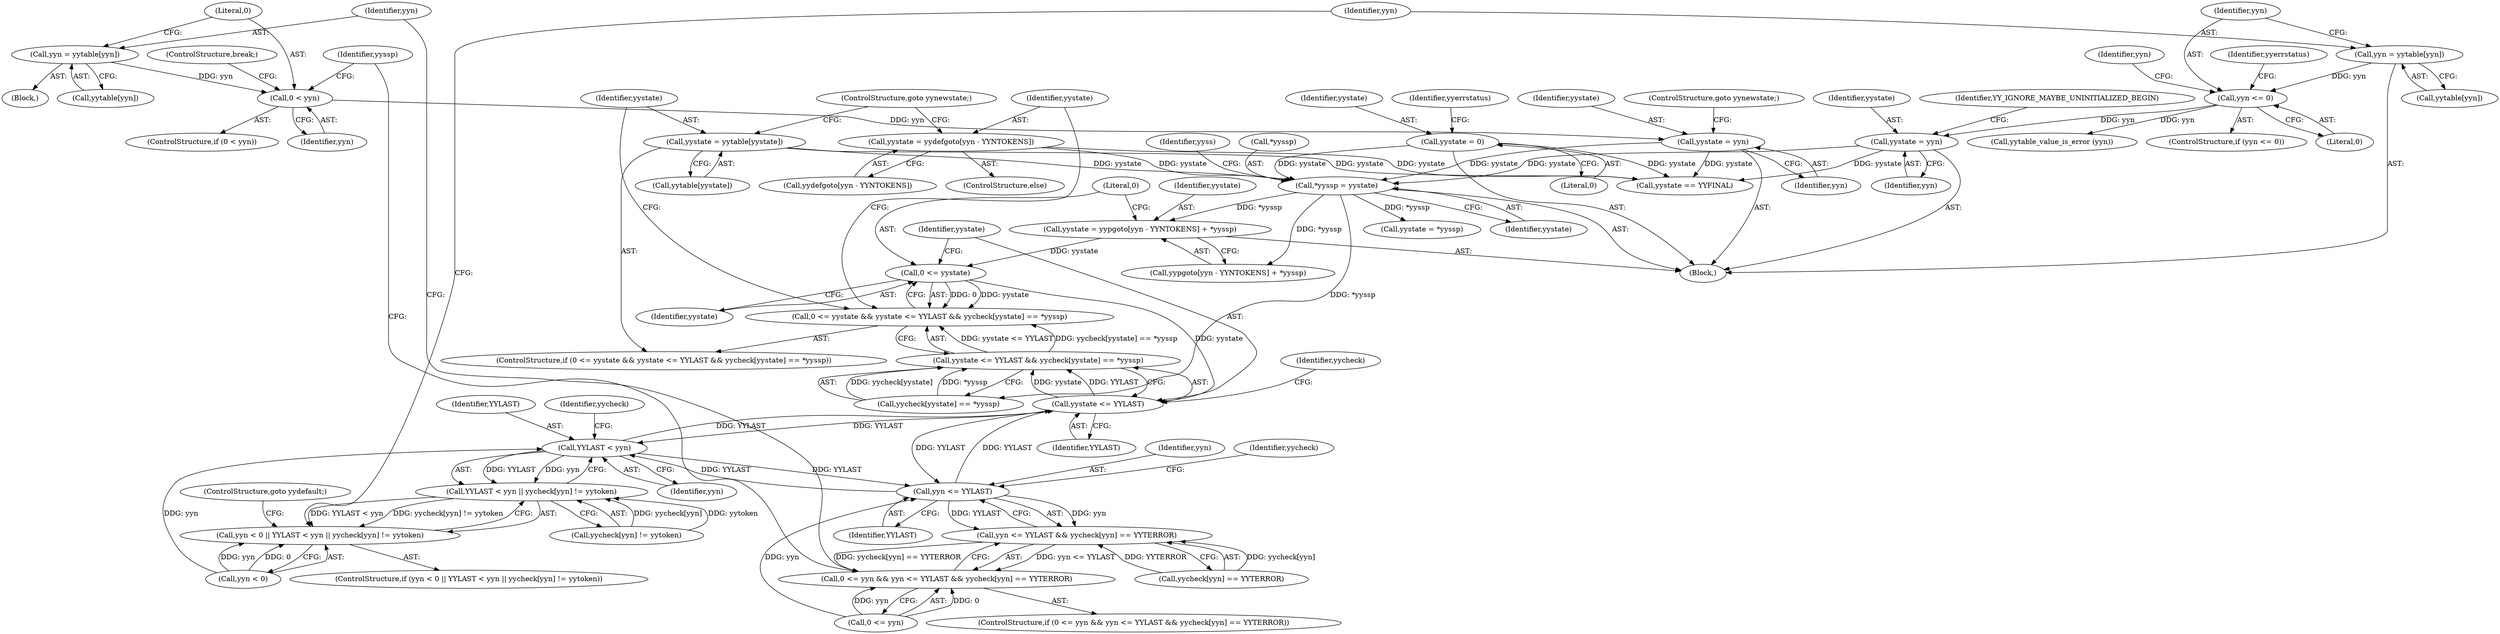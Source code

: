 digraph "0_yara_925bcf3c3b0a28b5b78e25d9efda5c0bf27ae699_1@integer" {
"1001652" [label="(Call,yystate = yypgoto[yyn - YYNTOKENS] + *yyssp)"];
"1000284" [label="(Call,*yyssp = yystate)"];
"1001683" [label="(Call,yystate = yydefgoto[yyn - YYNTOKENS])"];
"1001677" [label="(Call,yystate = yytable[yystate])"];
"1001830" [label="(Call,yystate = yyn)"];
"1001797" [label="(Call,0 < yyn)"];
"1001791" [label="(Call,yyn = yytable[yyn])"];
"1000267" [label="(Call,yystate = 0)"];
"1000486" [label="(Call,yystate = yyn)"];
"1000459" [label="(Call,yyn <= 0)"];
"1000453" [label="(Call,yyn = yytable[yyn])"];
"1001664" [label="(Call,0 <= yystate)"];
"1001663" [label="(Call,0 <= yystate && yystate <= YYLAST && yycheck[yystate] == *yyssp)"];
"1001668" [label="(Call,yystate <= YYLAST)"];
"1000444" [label="(Call,YYLAST < yyn)"];
"1000443" [label="(Call,YYLAST < yyn || yycheck[yyn] != yytoken)"];
"1000439" [label="(Call,yyn < 0 || YYLAST < yyn || yycheck[yyn] != yytoken)"];
"1001782" [label="(Call,yyn <= YYLAST)"];
"1001781" [label="(Call,yyn <= YYLAST && yycheck[yyn] == YYTERROR)"];
"1001777" [label="(Call,0 <= yyn && yyn <= YYLAST && yycheck[yyn] == YYTERROR)"];
"1001667" [label="(Call,yystate <= YYLAST && yycheck[yystate] == *yyssp)"];
"1000285" [label="(Call,*yyssp)"];
"1000439" [label="(Call,yyn < 0 || YYLAST < yyn || yycheck[yyn] != yytoken)"];
"1000444" [label="(Call,YYLAST < yyn)"];
"1001833" [label="(ControlStructure,goto yynewstate;)"];
"1001783" [label="(Identifier,yyn)"];
"1001778" [label="(Call,0 <= yyn)"];
"1001690" [label="(ControlStructure,goto yynewstate;)"];
"1001790" [label="(Block,)"];
"1000287" [label="(Identifier,yystate)"];
"1000486" [label="(Call,yystate = yyn)"];
"1001653" [label="(Identifier,yystate)"];
"1001678" [label="(Identifier,yystate)"];
"1000464" [label="(Call,yytable_value_is_error (yyn))"];
"1001796" [label="(ControlStructure,if (0 < yyn))"];
"1001792" [label="(Identifier,yyn)"];
"1000491" [label="(Identifier,YY_IGNORE_MAYBE_UNINITIALIZED_BEGIN)"];
"1000267" [label="(Call,yystate = 0)"];
"1001670" [label="(Identifier,YYLAST)"];
"1000445" [label="(Identifier,YYLAST)"];
"1001677" [label="(Call,yystate = yytable[yystate])"];
"1000473" [label="(Identifier,yyerrstatus)"];
"1001777" [label="(Call,0 <= yyn && yyn <= YYLAST && yycheck[yyn] == YYTERROR)"];
"1001784" [label="(Identifier,YYLAST)"];
"1001785" [label="(Call,yycheck[yyn] == YYTERROR)"];
"1001832" [label="(Identifier,yyn)"];
"1001791" [label="(Call,yyn = yytable[yyn])"];
"1000291" [label="(Identifier,yyss)"];
"1000446" [label="(Identifier,yyn)"];
"1000487" [label="(Identifier,yystate)"];
"1001664" [label="(Call,0 <= yystate)"];
"1000284" [label="(Call,*yyssp = yystate)"];
"1001668" [label="(Call,yystate <= YYLAST)"];
"1000458" [label="(ControlStructure,if (yyn <= 0))"];
"1001673" [label="(Identifier,yycheck)"];
"1000443" [label="(Call,YYLAST < yyn || yycheck[yyn] != yytoken)"];
"1000453" [label="(Call,yyn = yytable[yyn])"];
"1001654" [label="(Call,yypgoto[yyn - YYNTOKENS] + *yyssp)"];
"1001830" [label="(Call,yystate = yyn)"];
"1000271" [label="(Identifier,yyerrstatus)"];
"1000465" [label="(Identifier,yyn)"];
"1001652" [label="(Call,yystate = yypgoto[yyn - YYNTOKENS] + *yyssp)"];
"1000216" [label="(Block,)"];
"1001831" [label="(Identifier,yystate)"];
"1001666" [label="(Identifier,yystate)"];
"1000449" [label="(Identifier,yycheck)"];
"1000488" [label="(Identifier,yyn)"];
"1000460" [label="(Identifier,yyn)"];
"1001776" [label="(ControlStructure,if (0 <= yyn && yyn <= YYLAST && yycheck[yyn] == YYTERROR))"];
"1000452" [label="(ControlStructure,goto yydefault;)"];
"1001787" [label="(Identifier,yycheck)"];
"1001667" [label="(Call,yystate <= YYLAST && yycheck[yystate] == *yyssp)"];
"1000461" [label="(Literal,0)"];
"1001682" [label="(ControlStructure,else)"];
"1000377" [label="(Call,yystate == YYFINAL)"];
"1001798" [label="(Literal,0)"];
"1001816" [label="(Call,yystate = *yyssp)"];
"1001679" [label="(Call,yytable[yystate])"];
"1001793" [label="(Call,yytable[yyn])"];
"1001800" [label="(ControlStructure,break;)"];
"1001685" [label="(Call,yydefgoto[yyn - YYNTOKENS])"];
"1001663" [label="(Call,0 <= yystate && yystate <= YYLAST && yycheck[yystate] == *yyssp)"];
"1000269" [label="(Literal,0)"];
"1001683" [label="(Call,yystate = yydefgoto[yyn - YYNTOKENS])"];
"1001803" [label="(Identifier,yyssp)"];
"1000454" [label="(Identifier,yyn)"];
"1001665" [label="(Literal,0)"];
"1000268" [label="(Identifier,yystate)"];
"1001671" [label="(Call,yycheck[yystate] == *yyssp)"];
"1000438" [label="(ControlStructure,if (yyn < 0 || YYLAST < yyn || yycheck[yyn] != yytoken))"];
"1001797" [label="(Call,0 < yyn)"];
"1001669" [label="(Identifier,yystate)"];
"1000440" [label="(Call,yyn < 0)"];
"1001799" [label="(Identifier,yyn)"];
"1000455" [label="(Call,yytable[yyn])"];
"1000447" [label="(Call,yycheck[yyn] != yytoken)"];
"1000459" [label="(Call,yyn <= 0)"];
"1001662" [label="(ControlStructure,if (0 <= yystate && yystate <= YYLAST && yycheck[yystate] == *yyssp))"];
"1001684" [label="(Identifier,yystate)"];
"1001781" [label="(Call,yyn <= YYLAST && yycheck[yyn] == YYTERROR)"];
"1001782" [label="(Call,yyn <= YYLAST)"];
"1001652" -> "1000216"  [label="AST: "];
"1001652" -> "1001654"  [label="CFG: "];
"1001653" -> "1001652"  [label="AST: "];
"1001654" -> "1001652"  [label="AST: "];
"1001665" -> "1001652"  [label="CFG: "];
"1000284" -> "1001652"  [label="DDG: *yyssp"];
"1001652" -> "1001664"  [label="DDG: yystate"];
"1000284" -> "1000216"  [label="AST: "];
"1000284" -> "1000287"  [label="CFG: "];
"1000285" -> "1000284"  [label="AST: "];
"1000287" -> "1000284"  [label="AST: "];
"1000291" -> "1000284"  [label="CFG: "];
"1001683" -> "1000284"  [label="DDG: yystate"];
"1001677" -> "1000284"  [label="DDG: yystate"];
"1001830" -> "1000284"  [label="DDG: yystate"];
"1000267" -> "1000284"  [label="DDG: yystate"];
"1000486" -> "1000284"  [label="DDG: yystate"];
"1000284" -> "1001654"  [label="DDG: *yyssp"];
"1000284" -> "1001671"  [label="DDG: *yyssp"];
"1000284" -> "1001816"  [label="DDG: *yyssp"];
"1001683" -> "1001682"  [label="AST: "];
"1001683" -> "1001685"  [label="CFG: "];
"1001684" -> "1001683"  [label="AST: "];
"1001685" -> "1001683"  [label="AST: "];
"1001690" -> "1001683"  [label="CFG: "];
"1001683" -> "1000377"  [label="DDG: yystate"];
"1001677" -> "1001662"  [label="AST: "];
"1001677" -> "1001679"  [label="CFG: "];
"1001678" -> "1001677"  [label="AST: "];
"1001679" -> "1001677"  [label="AST: "];
"1001690" -> "1001677"  [label="CFG: "];
"1001677" -> "1000377"  [label="DDG: yystate"];
"1001830" -> "1000216"  [label="AST: "];
"1001830" -> "1001832"  [label="CFG: "];
"1001831" -> "1001830"  [label="AST: "];
"1001832" -> "1001830"  [label="AST: "];
"1001833" -> "1001830"  [label="CFG: "];
"1001830" -> "1000377"  [label="DDG: yystate"];
"1001797" -> "1001830"  [label="DDG: yyn"];
"1001797" -> "1001796"  [label="AST: "];
"1001797" -> "1001799"  [label="CFG: "];
"1001798" -> "1001797"  [label="AST: "];
"1001799" -> "1001797"  [label="AST: "];
"1001800" -> "1001797"  [label="CFG: "];
"1001803" -> "1001797"  [label="CFG: "];
"1001791" -> "1001797"  [label="DDG: yyn"];
"1001791" -> "1001790"  [label="AST: "];
"1001791" -> "1001793"  [label="CFG: "];
"1001792" -> "1001791"  [label="AST: "];
"1001793" -> "1001791"  [label="AST: "];
"1001798" -> "1001791"  [label="CFG: "];
"1000267" -> "1000216"  [label="AST: "];
"1000267" -> "1000269"  [label="CFG: "];
"1000268" -> "1000267"  [label="AST: "];
"1000269" -> "1000267"  [label="AST: "];
"1000271" -> "1000267"  [label="CFG: "];
"1000267" -> "1000377"  [label="DDG: yystate"];
"1000486" -> "1000216"  [label="AST: "];
"1000486" -> "1000488"  [label="CFG: "];
"1000487" -> "1000486"  [label="AST: "];
"1000488" -> "1000486"  [label="AST: "];
"1000491" -> "1000486"  [label="CFG: "];
"1000486" -> "1000377"  [label="DDG: yystate"];
"1000459" -> "1000486"  [label="DDG: yyn"];
"1000459" -> "1000458"  [label="AST: "];
"1000459" -> "1000461"  [label="CFG: "];
"1000460" -> "1000459"  [label="AST: "];
"1000461" -> "1000459"  [label="AST: "];
"1000465" -> "1000459"  [label="CFG: "];
"1000473" -> "1000459"  [label="CFG: "];
"1000453" -> "1000459"  [label="DDG: yyn"];
"1000459" -> "1000464"  [label="DDG: yyn"];
"1000453" -> "1000216"  [label="AST: "];
"1000453" -> "1000455"  [label="CFG: "];
"1000454" -> "1000453"  [label="AST: "];
"1000455" -> "1000453"  [label="AST: "];
"1000460" -> "1000453"  [label="CFG: "];
"1001664" -> "1001663"  [label="AST: "];
"1001664" -> "1001666"  [label="CFG: "];
"1001665" -> "1001664"  [label="AST: "];
"1001666" -> "1001664"  [label="AST: "];
"1001669" -> "1001664"  [label="CFG: "];
"1001663" -> "1001664"  [label="CFG: "];
"1001664" -> "1001663"  [label="DDG: 0"];
"1001664" -> "1001663"  [label="DDG: yystate"];
"1001664" -> "1001668"  [label="DDG: yystate"];
"1001663" -> "1001662"  [label="AST: "];
"1001663" -> "1001667"  [label="CFG: "];
"1001667" -> "1001663"  [label="AST: "];
"1001678" -> "1001663"  [label="CFG: "];
"1001684" -> "1001663"  [label="CFG: "];
"1001667" -> "1001663"  [label="DDG: yystate <= YYLAST"];
"1001667" -> "1001663"  [label="DDG: yycheck[yystate] == *yyssp"];
"1001668" -> "1001667"  [label="AST: "];
"1001668" -> "1001670"  [label="CFG: "];
"1001669" -> "1001668"  [label="AST: "];
"1001670" -> "1001668"  [label="AST: "];
"1001673" -> "1001668"  [label="CFG: "];
"1001667" -> "1001668"  [label="CFG: "];
"1001668" -> "1000444"  [label="DDG: YYLAST"];
"1001668" -> "1001667"  [label="DDG: yystate"];
"1001668" -> "1001667"  [label="DDG: YYLAST"];
"1000444" -> "1001668"  [label="DDG: YYLAST"];
"1001782" -> "1001668"  [label="DDG: YYLAST"];
"1001668" -> "1001782"  [label="DDG: YYLAST"];
"1000444" -> "1000443"  [label="AST: "];
"1000444" -> "1000446"  [label="CFG: "];
"1000445" -> "1000444"  [label="AST: "];
"1000446" -> "1000444"  [label="AST: "];
"1000449" -> "1000444"  [label="CFG: "];
"1000443" -> "1000444"  [label="CFG: "];
"1000444" -> "1000443"  [label="DDG: YYLAST"];
"1000444" -> "1000443"  [label="DDG: yyn"];
"1001782" -> "1000444"  [label="DDG: YYLAST"];
"1000440" -> "1000444"  [label="DDG: yyn"];
"1000444" -> "1001782"  [label="DDG: YYLAST"];
"1000443" -> "1000439"  [label="AST: "];
"1000443" -> "1000447"  [label="CFG: "];
"1000447" -> "1000443"  [label="AST: "];
"1000439" -> "1000443"  [label="CFG: "];
"1000443" -> "1000439"  [label="DDG: YYLAST < yyn"];
"1000443" -> "1000439"  [label="DDG: yycheck[yyn] != yytoken"];
"1000447" -> "1000443"  [label="DDG: yycheck[yyn]"];
"1000447" -> "1000443"  [label="DDG: yytoken"];
"1000439" -> "1000438"  [label="AST: "];
"1000439" -> "1000440"  [label="CFG: "];
"1000440" -> "1000439"  [label="AST: "];
"1000452" -> "1000439"  [label="CFG: "];
"1000454" -> "1000439"  [label="CFG: "];
"1000440" -> "1000439"  [label="DDG: yyn"];
"1000440" -> "1000439"  [label="DDG: 0"];
"1001782" -> "1001781"  [label="AST: "];
"1001782" -> "1001784"  [label="CFG: "];
"1001783" -> "1001782"  [label="AST: "];
"1001784" -> "1001782"  [label="AST: "];
"1001787" -> "1001782"  [label="CFG: "];
"1001781" -> "1001782"  [label="CFG: "];
"1001782" -> "1001781"  [label="DDG: yyn"];
"1001782" -> "1001781"  [label="DDG: YYLAST"];
"1001778" -> "1001782"  [label="DDG: yyn"];
"1001781" -> "1001777"  [label="AST: "];
"1001781" -> "1001785"  [label="CFG: "];
"1001785" -> "1001781"  [label="AST: "];
"1001777" -> "1001781"  [label="CFG: "];
"1001781" -> "1001777"  [label="DDG: yyn <= YYLAST"];
"1001781" -> "1001777"  [label="DDG: yycheck[yyn] == YYTERROR"];
"1001785" -> "1001781"  [label="DDG: yycheck[yyn]"];
"1001785" -> "1001781"  [label="DDG: YYTERROR"];
"1001777" -> "1001776"  [label="AST: "];
"1001777" -> "1001778"  [label="CFG: "];
"1001778" -> "1001777"  [label="AST: "];
"1001792" -> "1001777"  [label="CFG: "];
"1001803" -> "1001777"  [label="CFG: "];
"1001778" -> "1001777"  [label="DDG: 0"];
"1001778" -> "1001777"  [label="DDG: yyn"];
"1001667" -> "1001671"  [label="CFG: "];
"1001671" -> "1001667"  [label="AST: "];
"1001671" -> "1001667"  [label="DDG: yycheck[yystate]"];
"1001671" -> "1001667"  [label="DDG: *yyssp"];
}

